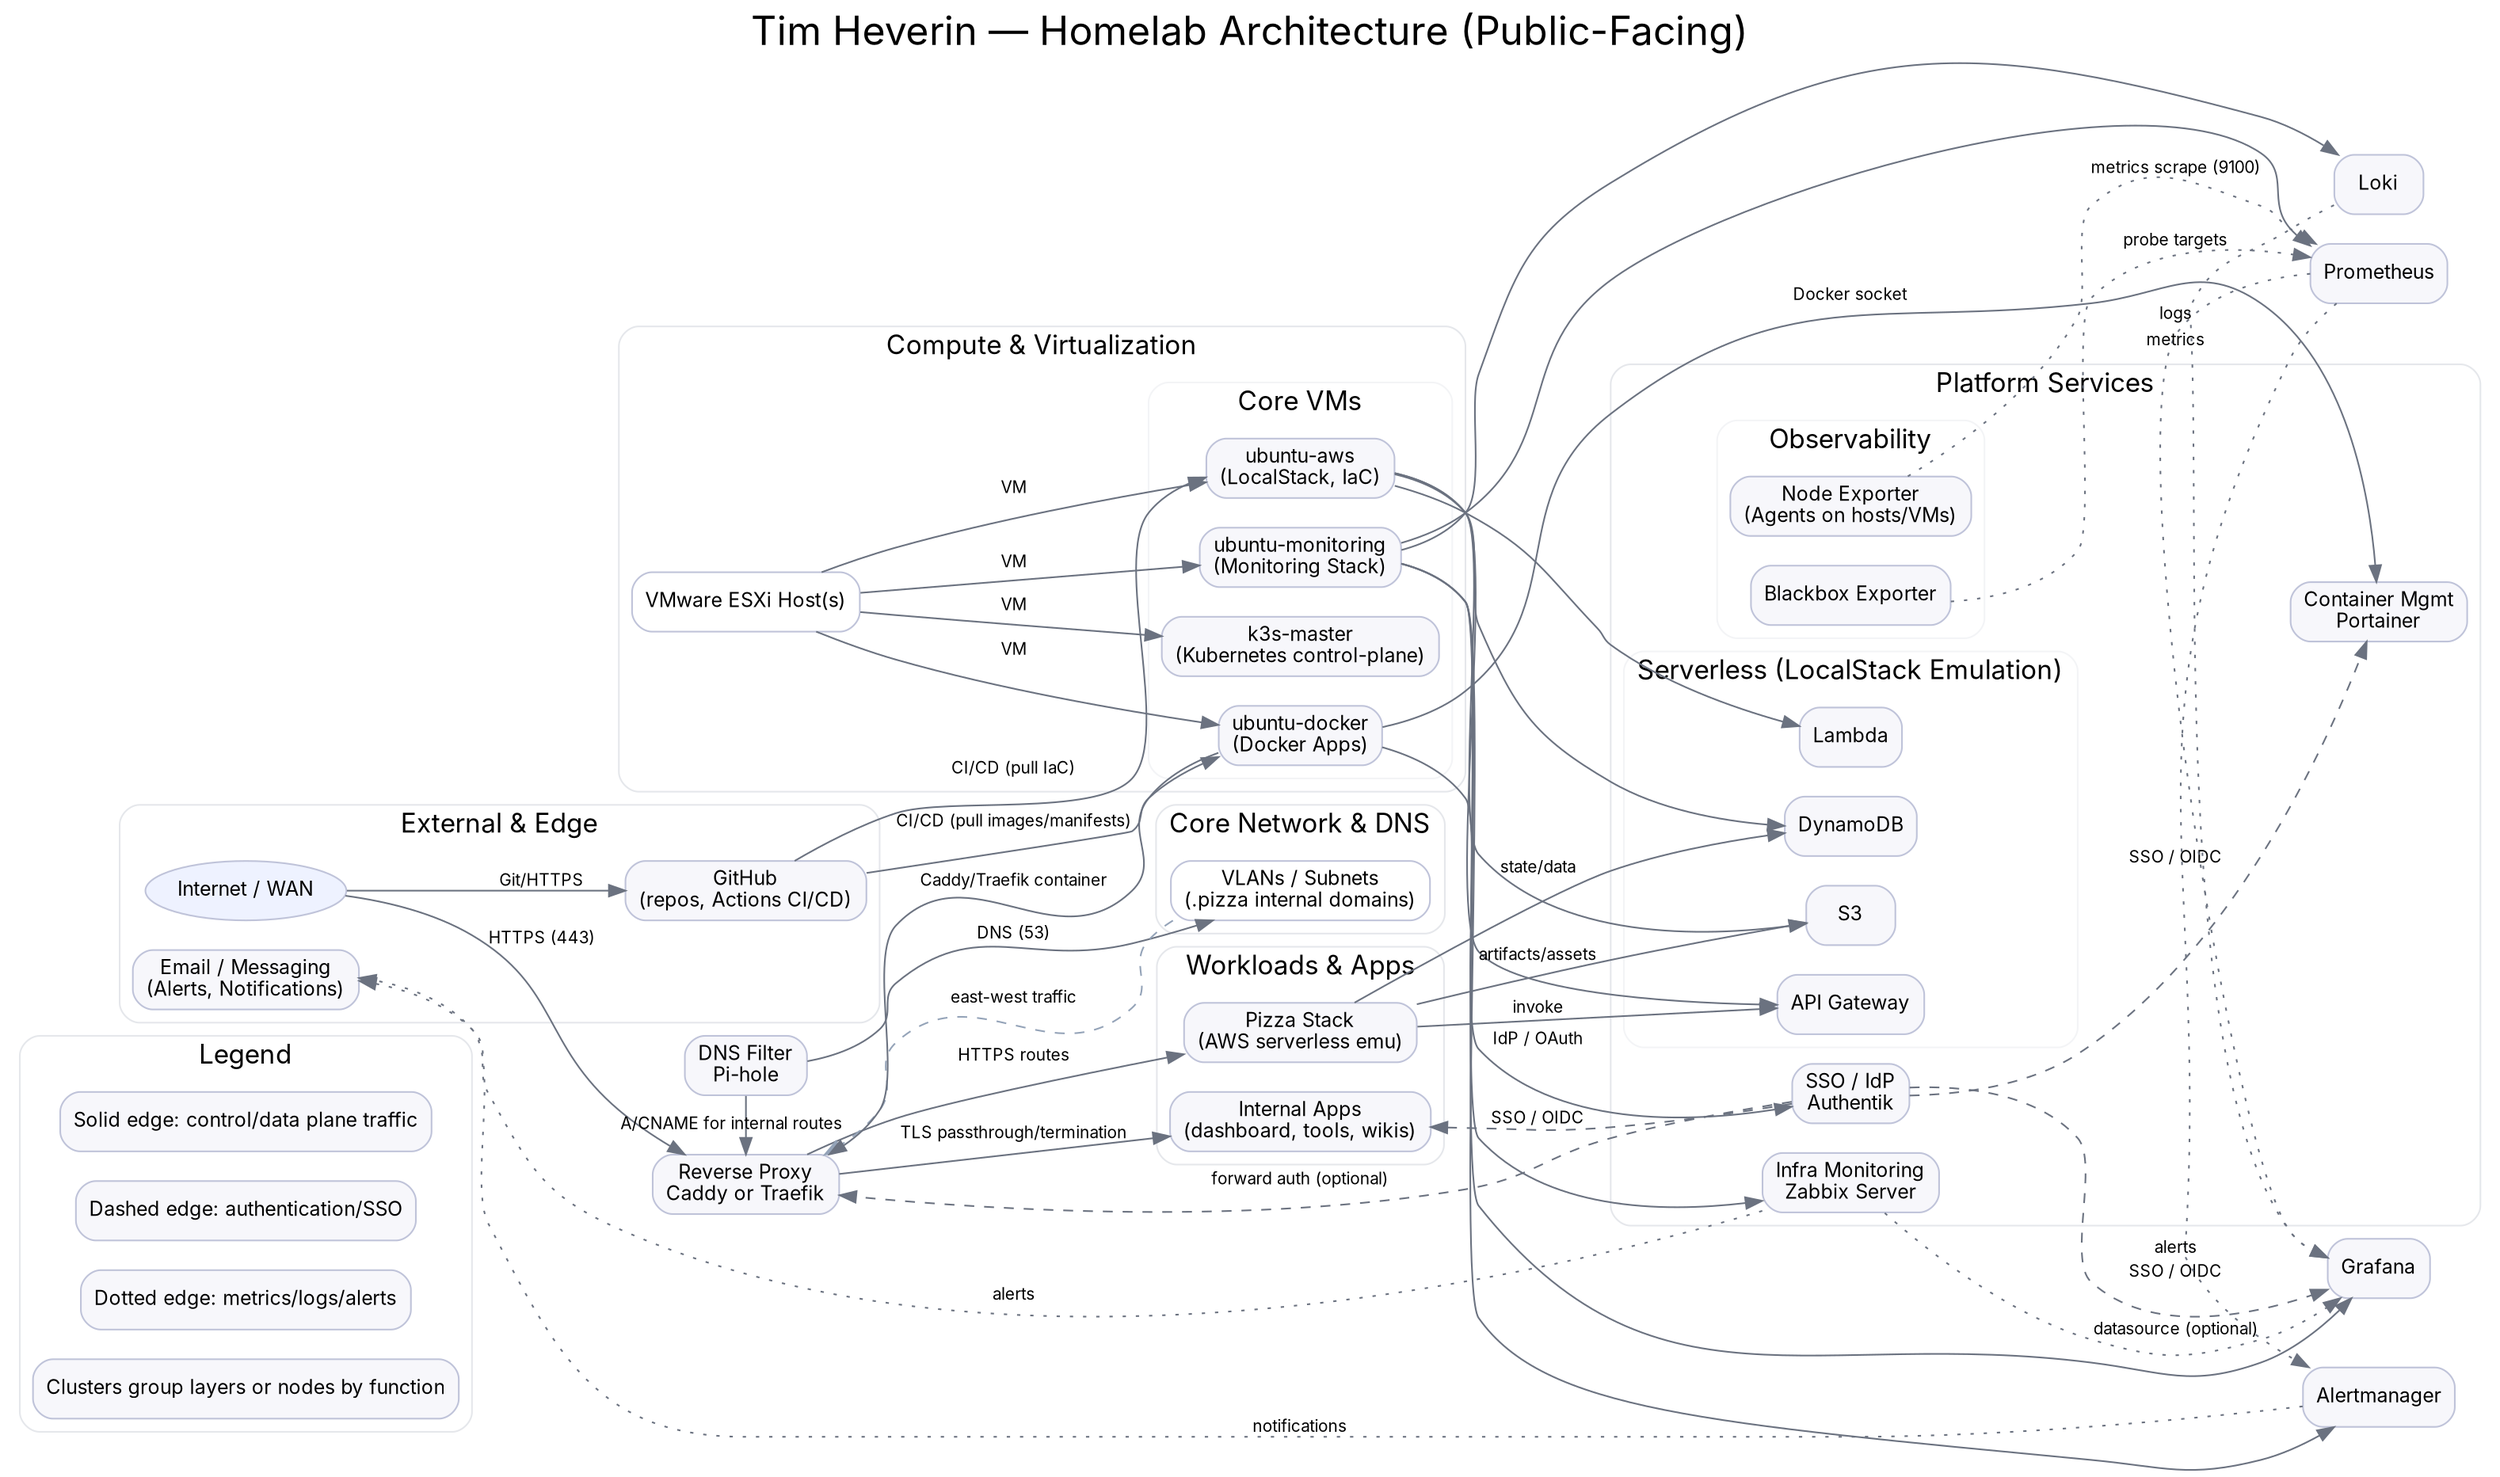 
// Homelab Architecture (Public-Facing) — Graphviz DOT
// Author: Tim Heverin (dj-3dub)
// Notes: This diagram is safe for public display (no real IPs/secrets).
// Render locally with: dot -Tsvg homelab_architecture_public.dot -o homelab_architecture_public.svg

digraph Homelab {
  rankdir=LR;
  bgcolor="white";
  labelloc="t";
  label="Tim Heverin — Homelab Architecture (Public-Facing)";
  fontsize=24;
  fontname="Inter, Helvetica, Arial";

  // ---------- Global node/edge styles ----------
  node [shape=rectangle, style="rounded,filled", fillcolor="#f7f7fb", color="#bfc3d9", fontname="Inter, Helvetica, Arial", fontsize=12];
  edge [color="#6b7280", fontname="Inter, Helvetica, Arial", fontsize=10];

  // ---------- Legend ----------
  subgraph cluster_legend {
    label="Legend";
    fontsize=16;
    color="#e5e7eb";
    style="rounded";
    legend1 [label="Solid edge: control/data plane traffic"];
    legend2 [label="Dashed edge: authentication/SSO"];
    legend3 [label="Dotted edge: metrics/logs/alerts"];
    legend4 [label="Clusters group layers or nodes by function"];
  }

  // ---------- External / Edge ----------
  subgraph cluster_edge {
    label="External & Edge";
    fontsize=16;
    color="#e5e7eb";
    style="rounded";
    Internet[label="Internet / WAN", shape=ellipse, fillcolor="#eef2ff"];
    GitHub[label="GitHub\n(repos, Actions CI/CD)"];
    EmailSMS[label="Email / Messaging\n(Alerts, Notifications)"];
  }

  // ---------- Network Core ----------
  subgraph cluster_network {
    label="Core Network & DNS";
    fontsize=16;
    color="#e5e7eb";
    style="rounded";
    PiHole[label="DNS Filter\nPi-hole"];
    ReverseProxy[label="Reverse Proxy\nCaddy or Traefik"];
    VLANs[label="VLANs / Subnets\n(.pizza internal domains)", fillcolor="#ffffff"];
  }

  // ---------- Compute / Virtualization ----------
  subgraph cluster_compute {
    label="Compute & Virtualization";
    fontsize=16;
    color="#e5e7eb";
    style="rounded";
    ESXi[label="VMware ESXi Host(s)", fillcolor="#ffffff"];
    // If you also run Hyper-V occasionally, uncomment:
    // HyperV[label="Hyper-V (experiments)"];
    subgraph cluster_vms {
      label="Core VMs";
      color="#f3f4f6";
      style="rounded";
      UbuntuDocker[label="ubuntu-docker\n(Docker Apps)"];
      UbuntuMonitoring[label="ubuntu-monitoring\n(Monitoring Stack)"];
      UbuntuAWS[label="ubuntu-aws\n(LocalStack, IaC)"];
      K3sMaster[label="k3s-master\n(Kubernetes control-plane)"];
      // Add workers if you want to visualize them
      // K3sWorker1[label="k3s-worker-1\n(Kubernetes node)"];
      // K3sWorker2[label="k3s-worker-2\n(Kubernetes node)"];
    }
  }

  // ---------- Platform Services ----------
  subgraph cluster_services {
    label="Platform Services";
    fontsize=16;
    color="#e5e7eb";
    style="rounded";
    Authentik[label="SSO / IdP\nAuthentik"];
    Portainer[label="Container Mgmt\nPortainer"];
    Zabbix[label="Infra Monitoring\nZabbix Server"];
    subgraph cluster_observability {
      label="Observability";
      color="#f3f4f6";
      style="rounded";
      Prometheus[label="Prometheus"];
      Loki[label="Loki"];
      Grafana[label="Grafana"];
      Alertmanager[label="Alertmanager"];
      Blackbox[label="Blackbox Exporter"];
      NodeExporter[label="Node Exporter\n(Agents on hosts/VMs)"];
    }
    subgraph cluster_serverless {
      label="Serverless (LocalStack Emulation)";
      color="#f3f4f6";
      style="rounded";
      APIGW[label="API Gateway"];
      Lambda[label="Lambda"];
      DynamoDB[label="DynamoDB"];
      S3[label="S3"];
    }
  }

  // ---------- Workloads & Apps ----------
  subgraph cluster_workloads {
    label="Workloads & Apps";
    fontsize=16;
    color="#e5e7eb";
    style="rounded";
    InternalApps[label="Internal Apps\n(dashboard, tools, wikis)"];
    PizzaStack[label="Pizza Stack\n(AWS serverless emu)"];
  }

  // ---------- Relationships ----------

  // Internet to edge services
  Internet -> ReverseProxy [label="HTTPS (443)"];
  Internet -> GitHub [style=solid, label="Git/HTTPS"];
  GitHub -> UbuntuAWS [label="CI/CD (pull IaC)"];
  GitHub -> UbuntuDocker [label="CI/CD (pull images/manifests)"];

  // Network core
  ReverseProxy -> InternalApps [label="TLS passthrough/termination"];
  ReverseProxy -> PizzaStack [label="HTTPS routes"];
  PiHole -> VLANs [label="DNS (53)"];
  VLANs -> ReverseProxy [label="east-west traffic", style=dashed, color="#94a3b8"];

  // Compute
  ESXi -> UbuntuDocker [label="VM"];
  ESXi -> UbuntuMonitoring [label="VM"];
  ESXi -> UbuntuAWS [label="VM"];
  ESXi -> K3sMaster [label="VM"];
  // ESXi -> K3sWorker1 [label="VM"];
  // ESXi -> K3sWorker2 [label="VM"];

  // Platform services placement (typical)
  UbuntuDocker -> ReverseProxy [label="Caddy/Traefik container"];
  UbuntuDocker -> Portainer [label="Docker socket"];
  UbuntuDocker -> Authentik [label="IdP / OAuth"];
  UbuntuMonitoring -> Prometheus;
  UbuntuMonitoring -> Loki;
  UbuntuMonitoring -> Grafana;
  UbuntuMonitoring -> Alertmanager;
  UbuntuMonitoring -> Zabbix;

  // Observability flows
  NodeExporter -> Prometheus [style=dotted, label="metrics scrape (9100)"];
  Blackbox -> Prometheus [style=dotted, label="probe targets"];
  Prometheus -> Alertmanager [style=dotted, label="alerts"];
  Alertmanager -> EmailSMS [style=dotted, label="notifications"];
  Loki -> Grafana [style=dotted, label="logs"];
  Prometheus -> Grafana [style=dotted, label="metrics"];
  Zabbix -> EmailSMS [style=dotted, label="alerts"];
  Zabbix -> Grafana [style=dotted, label="datasource (optional)"];

  // SSO flows
  Authentik -> Grafana [style=dashed, label="SSO / OIDC"];
  Authentik -> Portainer [style=dashed, label="SSO / OIDC"];
  Authentik -> InternalApps [style=dashed, label="SSO / OIDC"];
  Authentik -> ReverseProxy [style=dashed, label="forward auth (optional)"];

  // LocalStack / Serverless emulation
  UbuntuAWS -> APIGW;
  UbuntuAWS -> Lambda;
  UbuntuAWS -> DynamoDB;
  UbuntuAWS -> S3;
  PizzaStack -> APIGW [label="invoke"];
  PizzaStack -> S3 [label="artifacts/assets"];
  PizzaStack -> DynamoDB [label="state/data"];

  // DNS resolution for services
  PiHole -> ReverseProxy [label="A/CNAME for internal routes", style=solid];

  // ---------- Styling tweaks ----------
  {rank=same; ReverseProxy; PiHole;}
  {rank=same; Prometheus; Loki; Grafana; Alertmanager;}
}
